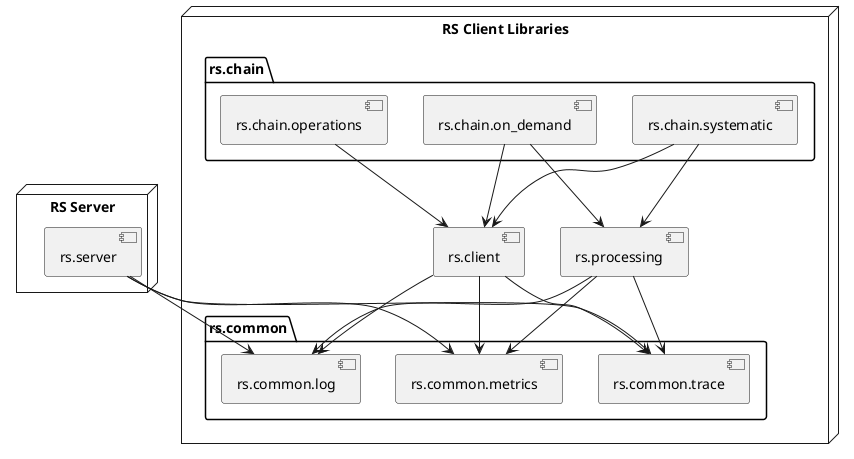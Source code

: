 @startuml python-components

node "RS Server" {
  component [rs.server]
}

node "RS Client Libraries" {
  package "rs.common" {
    [rs.common.log]
    [rs.common.trace]
    [rs.common.metrics]
  }

  component [rs.client]
  component [rs.processing]

  package "rs.chain" {
    [rs.chain.on_demand]
    [rs.chain.systematic]
    [rs.chain.operations]
  }
}

[rs.server] --> [rs.common.log]
[rs.server] --> [rs.common.trace]
[rs.server] --> [rs.common.metrics]

[rs.client] --> [rs.common.log]
[rs.client] --> [rs.common.trace]
[rs.client] --> [rs.common.metrics]

[rs.processing] --> [rs.common.log]
[rs.processing] --> [rs.common.trace]
[rs.processing] --> [rs.common.metrics]

[rs.chain.on_demand] --> [rs.client]
[rs.chain.on_demand] --> [rs.processing]

[rs.chain.systematic] --> [rs.client]
[rs.chain.systematic] --> [rs.processing]

[rs.chain.operations] --> [rs.client]

@enduml

